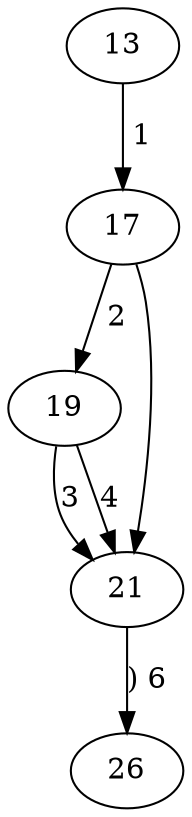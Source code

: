 digraph G {
13->17 [ label = " 1 " ]
17->19 [ label = " 2 " ]
17->21 [ label = "" ]
19->21 [ label = "3" ]
19->21 [ label = "4" ]
21->26 [ label = ") 6 " ]
}
